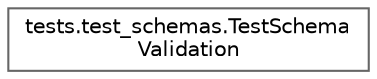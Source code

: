 digraph "Graphical Class Hierarchy"
{
 // LATEX_PDF_SIZE
  bgcolor="transparent";
  edge [fontname=Helvetica,fontsize=10,labelfontname=Helvetica,labelfontsize=10];
  node [fontname=Helvetica,fontsize=10,shape=box,height=0.2,width=0.4];
  rankdir="LR";
  Node0 [id="Node000000",label="tests.test_schemas.TestSchema\lValidation",height=0.2,width=0.4,color="grey40", fillcolor="white", style="filled",URL="$classtests_1_1test__schemas_1_1_test_schema_validation.html",tooltip=" "];
}
